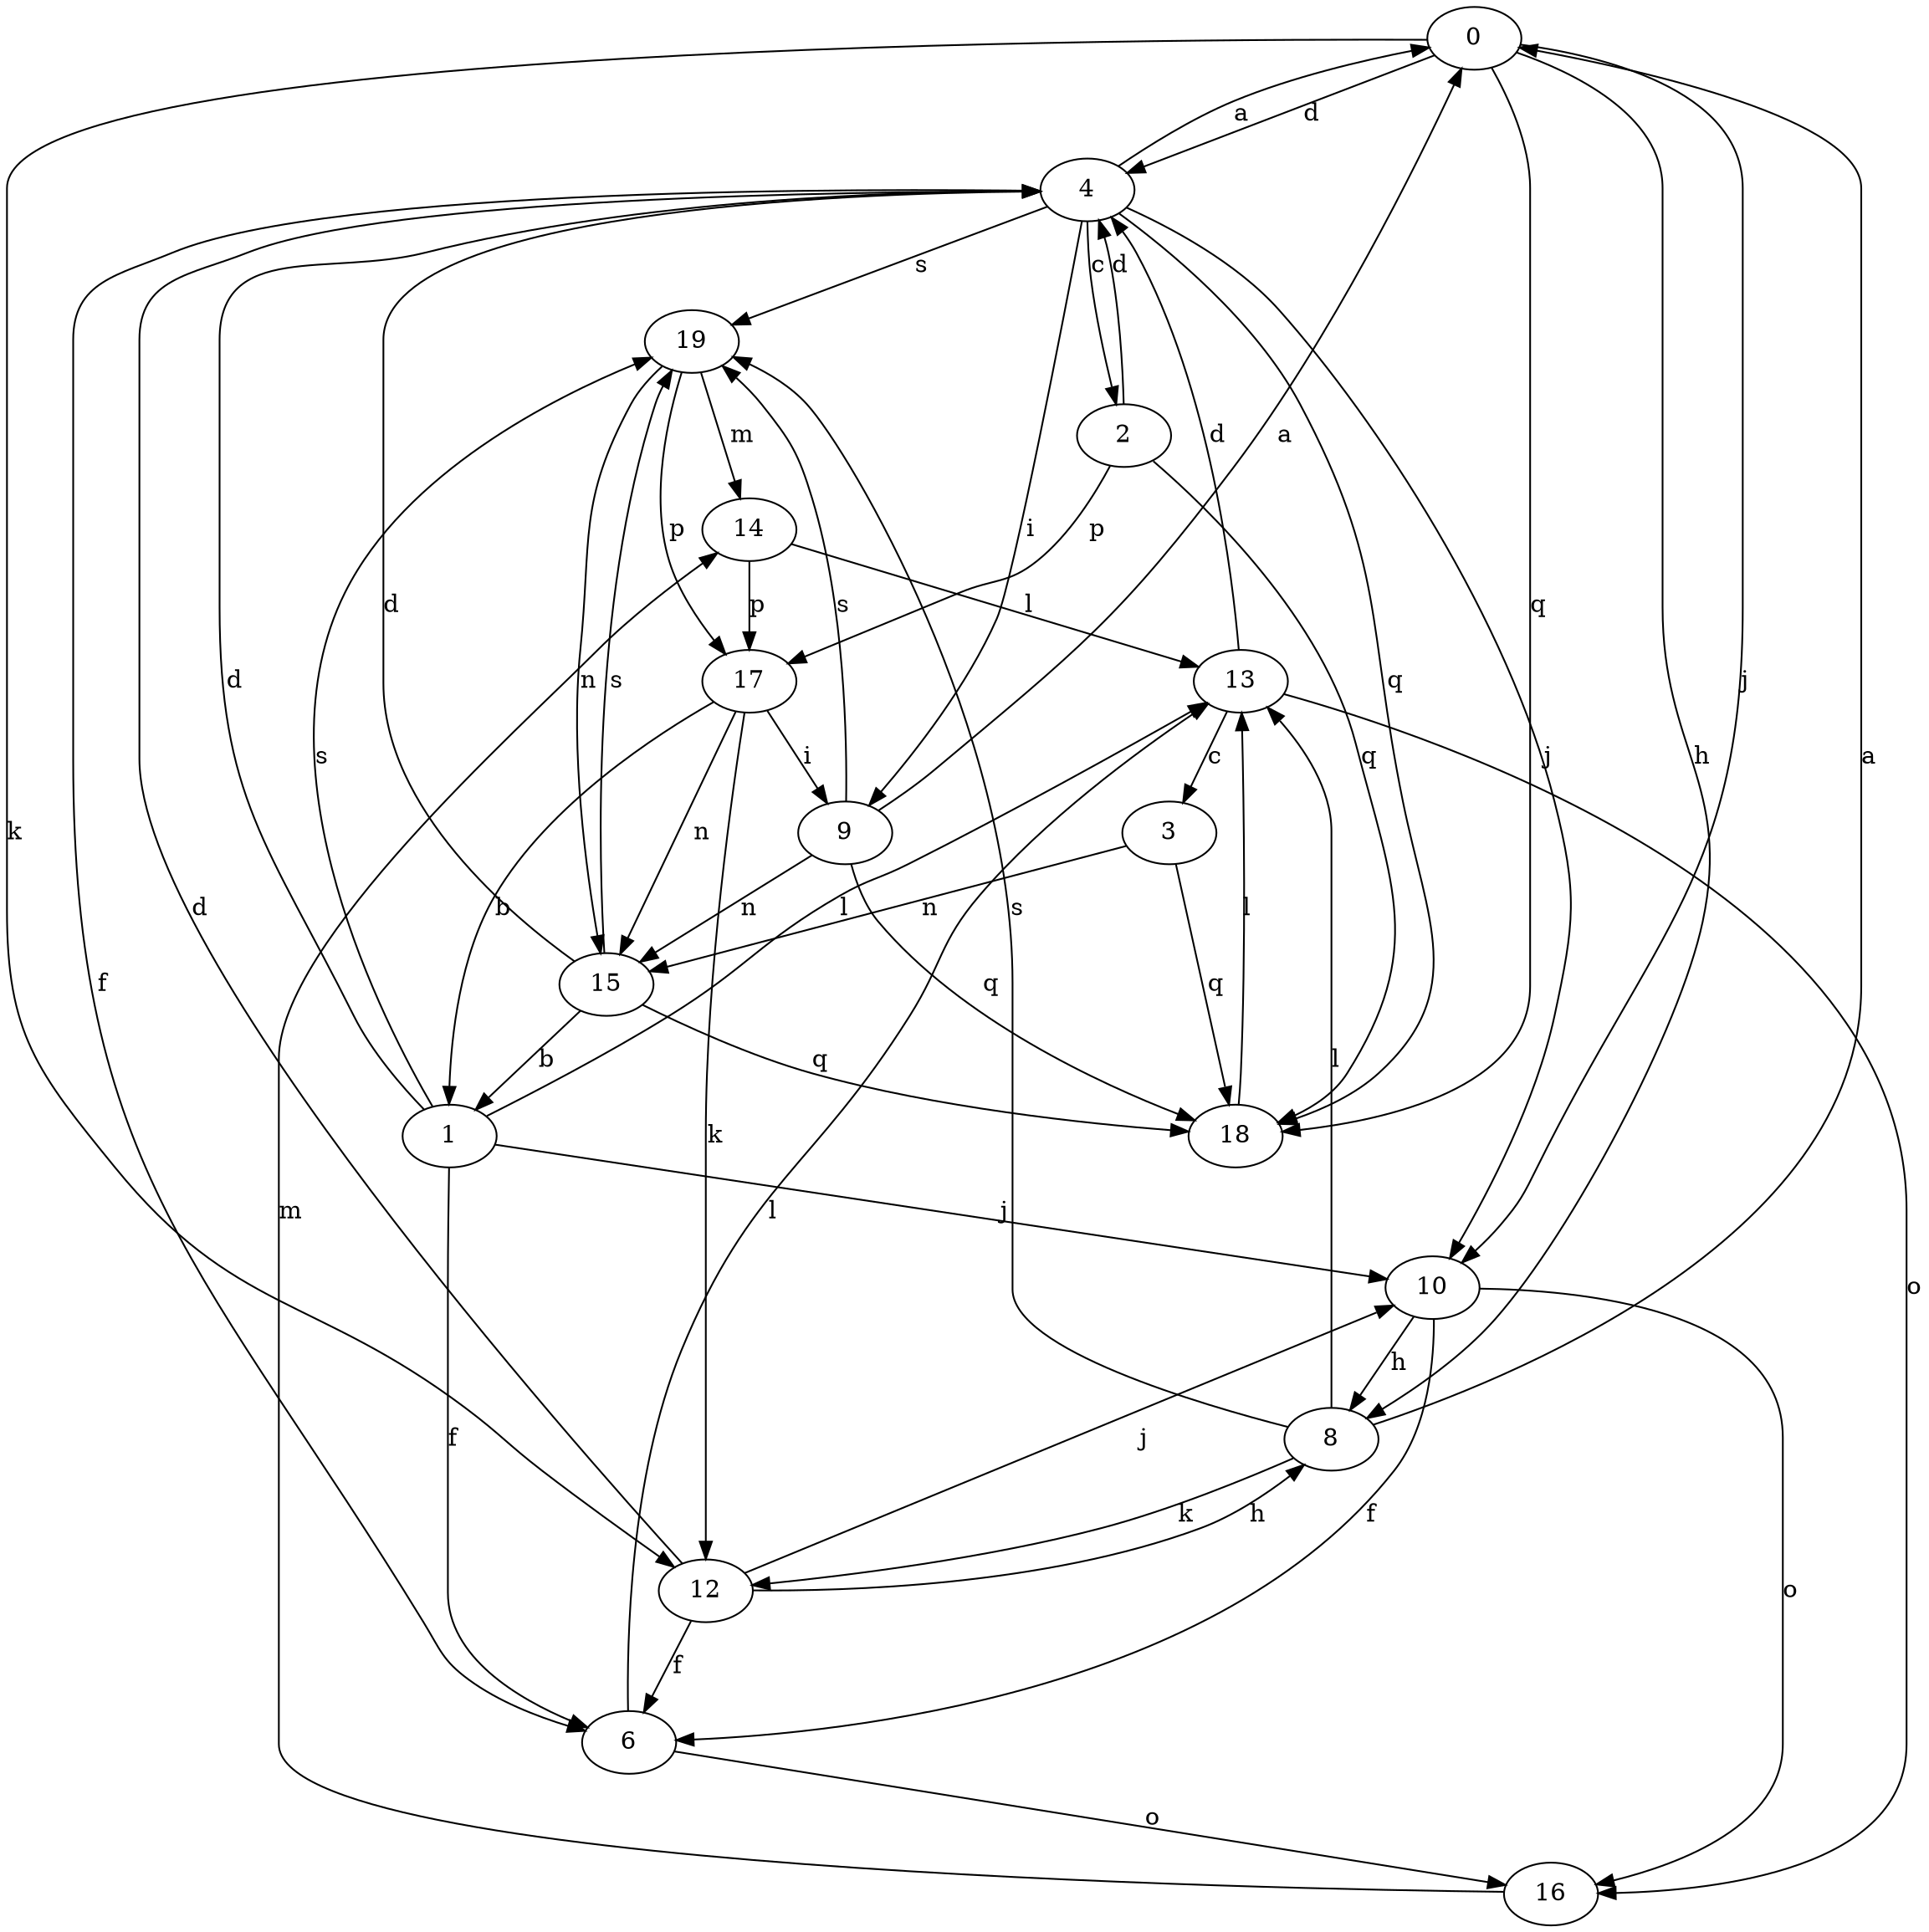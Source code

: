 strict digraph  {
0;
1;
2;
3;
4;
6;
8;
9;
10;
12;
13;
14;
15;
16;
17;
18;
19;
0 -> 4  [label=d];
0 -> 8  [label=h];
0 -> 10  [label=j];
0 -> 12  [label=k];
0 -> 18  [label=q];
1 -> 4  [label=d];
1 -> 6  [label=f];
1 -> 10  [label=j];
1 -> 13  [label=l];
1 -> 19  [label=s];
2 -> 4  [label=d];
2 -> 17  [label=p];
2 -> 18  [label=q];
3 -> 15  [label=n];
3 -> 18  [label=q];
4 -> 0  [label=a];
4 -> 2  [label=c];
4 -> 6  [label=f];
4 -> 9  [label=i];
4 -> 10  [label=j];
4 -> 18  [label=q];
4 -> 19  [label=s];
6 -> 13  [label=l];
6 -> 16  [label=o];
8 -> 0  [label=a];
8 -> 12  [label=k];
8 -> 13  [label=l];
8 -> 19  [label=s];
9 -> 0  [label=a];
9 -> 15  [label=n];
9 -> 18  [label=q];
9 -> 19  [label=s];
10 -> 6  [label=f];
10 -> 8  [label=h];
10 -> 16  [label=o];
12 -> 4  [label=d];
12 -> 6  [label=f];
12 -> 8  [label=h];
12 -> 10  [label=j];
13 -> 3  [label=c];
13 -> 4  [label=d];
13 -> 16  [label=o];
14 -> 13  [label=l];
14 -> 17  [label=p];
15 -> 1  [label=b];
15 -> 4  [label=d];
15 -> 18  [label=q];
15 -> 19  [label=s];
16 -> 14  [label=m];
17 -> 1  [label=b];
17 -> 9  [label=i];
17 -> 12  [label=k];
17 -> 15  [label=n];
18 -> 13  [label=l];
19 -> 14  [label=m];
19 -> 15  [label=n];
19 -> 17  [label=p];
}
